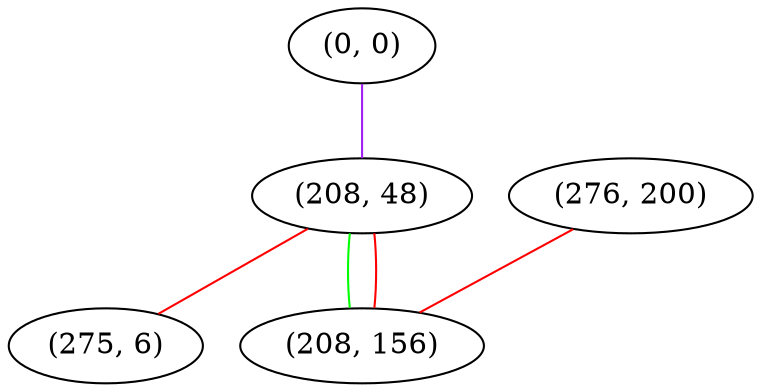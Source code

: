 graph "" {
"(0, 0)";
"(208, 48)";
"(276, 200)";
"(275, 6)";
"(208, 156)";
"(0, 0)" -- "(208, 48)"  [color=purple, key=0, weight=4];
"(208, 48)" -- "(275, 6)"  [color=red, key=0, weight=1];
"(208, 48)" -- "(208, 156)"  [color=green, key=0, weight=2];
"(208, 48)" -- "(208, 156)"  [color=red, key=1, weight=1];
"(276, 200)" -- "(208, 156)"  [color=red, key=0, weight=1];
}
